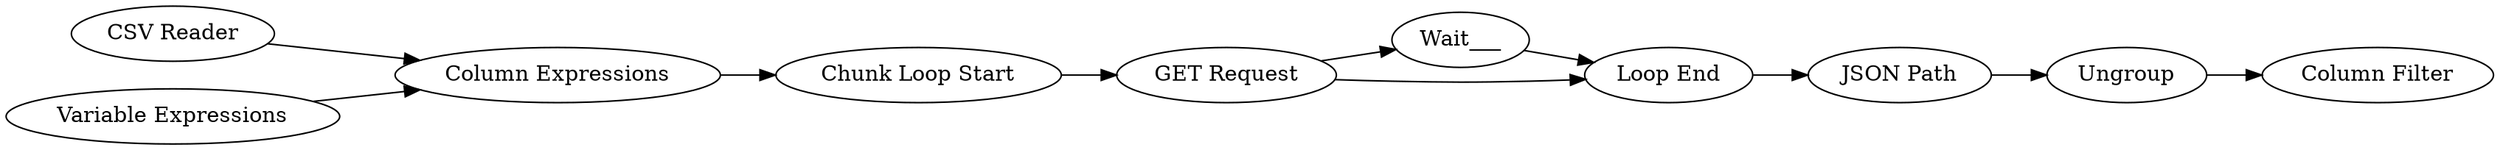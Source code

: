 digraph {
	1 [label="CSV Reader"]
	2 [label="Column Expressions"]
	3 [label="Variable Expressions"]
	4 [label="GET Request"]
	5 [label="Chunk Loop Start"]
	6 [label=Wait___]
	7 [label="Loop End"]
	10 [label="JSON Path"]
	11 [label=Ungroup]
	12 [label="Column Filter"]
	1 -> 2
	2 -> 5
	3 -> 2
	4 -> 6
	4 -> 7
	5 -> 4
	6 -> 7
	7 -> 10
	10 -> 11
	11 -> 12
	rankdir=LR
}
